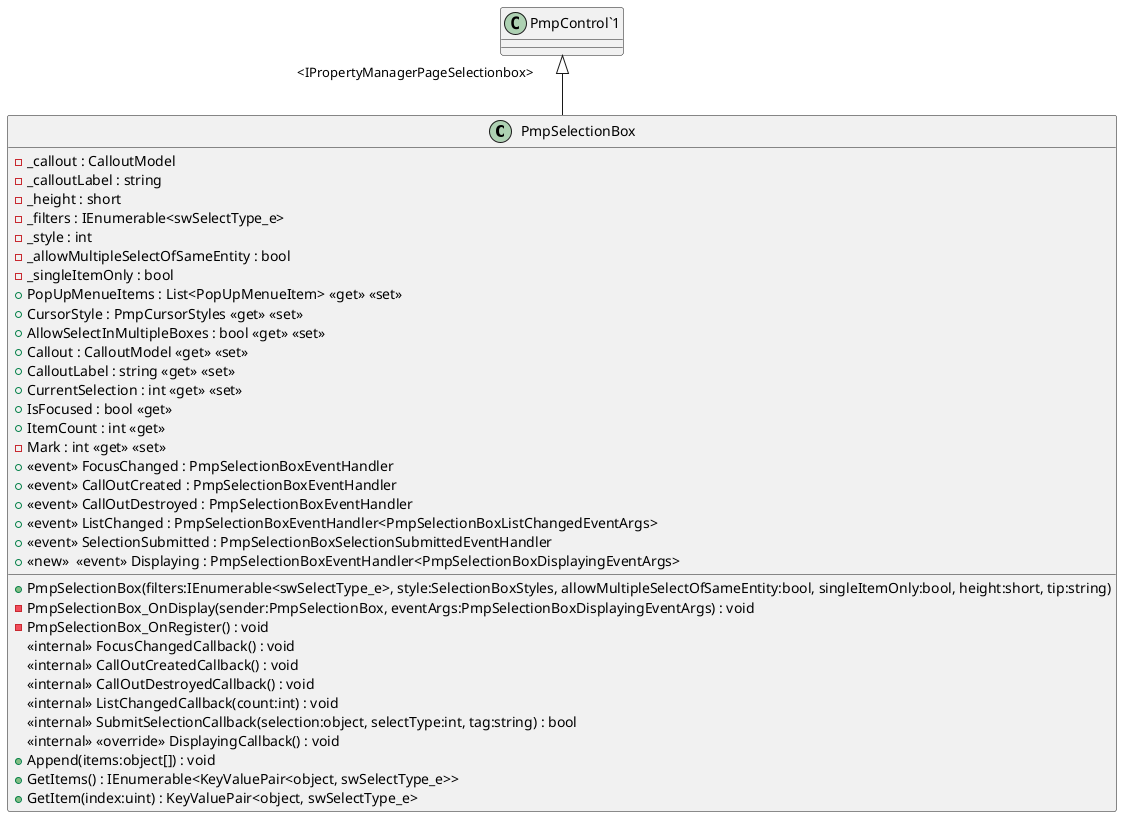 @startuml
class PmpSelectionBox {
    - _callout : CalloutModel
    - _calloutLabel : string
    - _height : short
    - _filters : IEnumerable<swSelectType_e>
    - _style : int
    - _allowMultipleSelectOfSameEntity : bool
    - _singleItemOnly : bool
    + PmpSelectionBox(filters:IEnumerable<swSelectType_e>, style:SelectionBoxStyles, allowMultipleSelectOfSameEntity:bool, singleItemOnly:bool, height:short, tip:string)
    - PmpSelectionBox_OnDisplay(sender:PmpSelectionBox, eventArgs:PmpSelectionBoxDisplayingEventArgs) : void
    - PmpSelectionBox_OnRegister() : void
    <<internal>> FocusChangedCallback() : void
    <<internal>> CallOutCreatedCallback() : void
    <<internal>> CallOutDestroyedCallback() : void
    <<internal>> ListChangedCallback(count:int) : void
    <<internal>> SubmitSelectionCallback(selection:object, selectType:int, tag:string) : bool
    <<internal>> <<override>> DisplayingCallback() : void
    + PopUpMenueItems : List<PopUpMenueItem> <<get>> <<set>>
    + CursorStyle : PmpCursorStyles <<get>> <<set>>
    + AllowSelectInMultipleBoxes : bool <<get>> <<set>>
    + Callout : CalloutModel <<get>> <<set>>
    + CalloutLabel : string <<get>> <<set>>
    + CurrentSelection : int <<get>> <<set>>
    + IsFocused : bool <<get>>
    + ItemCount : int <<get>>
    - Mark : int <<get>> <<set>>
    + Append(items:object[]) : void
    + GetItems() : IEnumerable<KeyValuePair<object, swSelectType_e>>
    + GetItem(index:uint) : KeyValuePair<object, swSelectType_e>
    +  <<event>> FocusChanged : PmpSelectionBoxEventHandler 
    +  <<event>> CallOutCreated : PmpSelectionBoxEventHandler 
    +  <<event>> CallOutDestroyed : PmpSelectionBoxEventHandler 
    +  <<event>> ListChanged : PmpSelectionBoxEventHandler<PmpSelectionBoxListChangedEventArgs> 
    +  <<event>> SelectionSubmitted : PmpSelectionBoxSelectionSubmittedEventHandler 
    + <<new>>  <<event>> Displaying : PmpSelectionBoxEventHandler<PmpSelectionBoxDisplayingEventArgs> 
}
"PmpControl`1" "<IPropertyManagerPageSelectionbox>" <|-- PmpSelectionBox
@enduml
